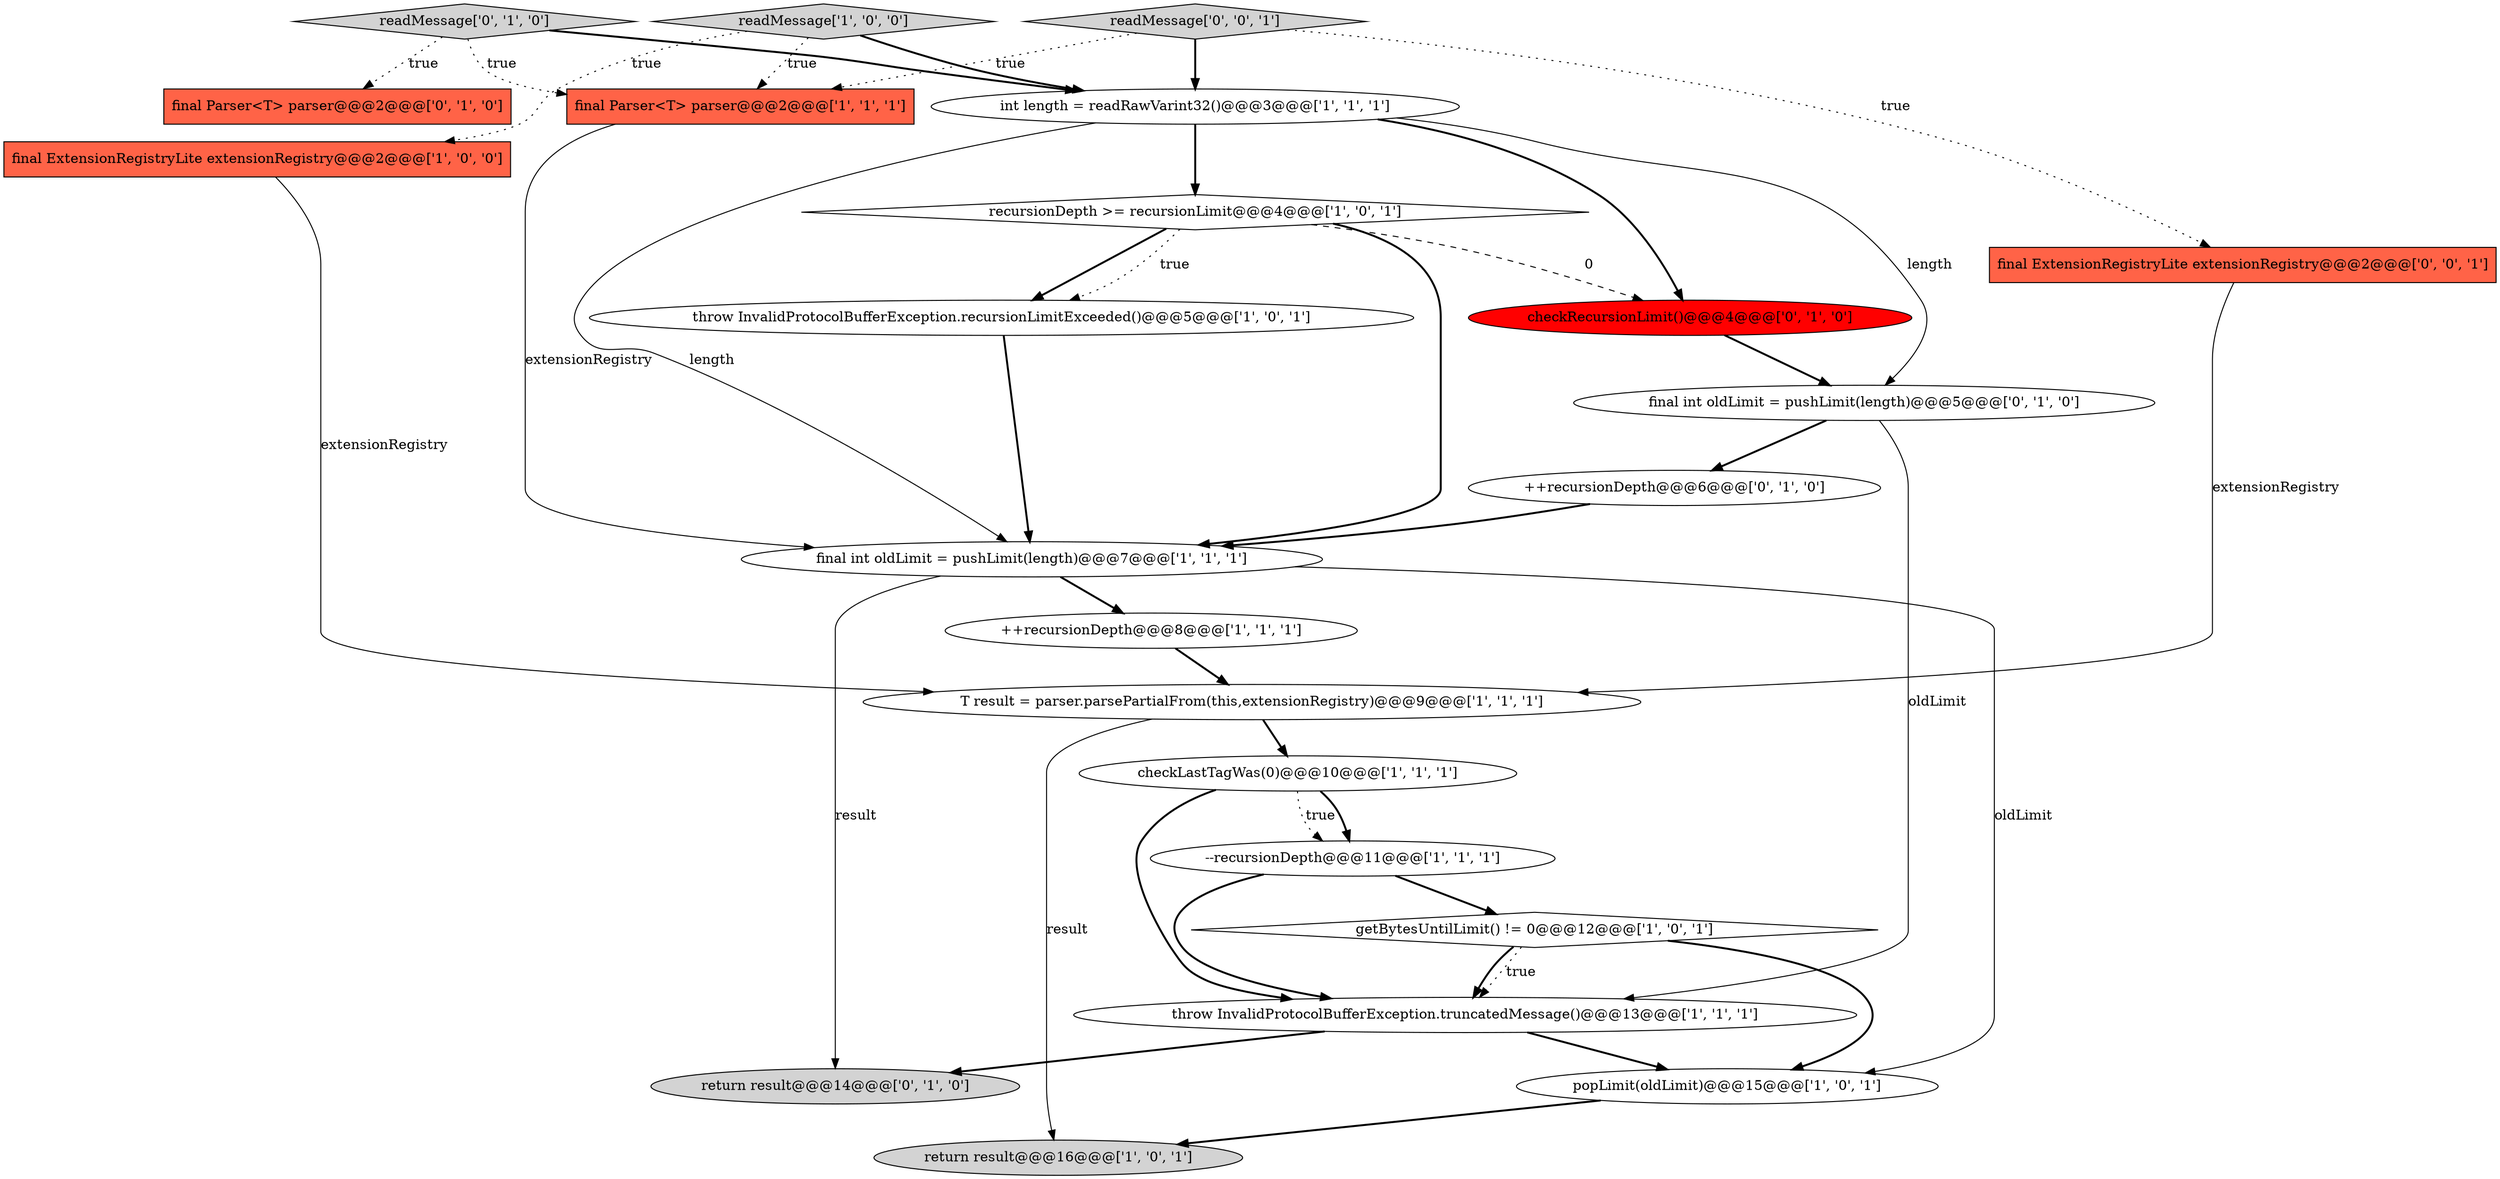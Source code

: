 digraph {
14 [style = filled, label = "final int oldLimit = pushLimit(length)@@@7@@@['1', '1', '1']", fillcolor = white, shape = ellipse image = "AAA0AAABBB1BBB"];
0 [style = filled, label = "int length = readRawVarint32()@@@3@@@['1', '1', '1']", fillcolor = white, shape = ellipse image = "AAA0AAABBB1BBB"];
1 [style = filled, label = "recursionDepth >= recursionLimit@@@4@@@['1', '0', '1']", fillcolor = white, shape = diamond image = "AAA0AAABBB1BBB"];
4 [style = filled, label = "getBytesUntilLimit() != 0@@@12@@@['1', '0', '1']", fillcolor = white, shape = diamond image = "AAA0AAABBB1BBB"];
5 [style = filled, label = "throw InvalidProtocolBufferException.recursionLimitExceeded()@@@5@@@['1', '0', '1']", fillcolor = white, shape = ellipse image = "AAA0AAABBB1BBB"];
16 [style = filled, label = "checkRecursionLimit()@@@4@@@['0', '1', '0']", fillcolor = red, shape = ellipse image = "AAA1AAABBB2BBB"];
11 [style = filled, label = "T result = parser.parsePartialFrom(this,extensionRegistry)@@@9@@@['1', '1', '1']", fillcolor = white, shape = ellipse image = "AAA0AAABBB1BBB"];
19 [style = filled, label = "return result@@@14@@@['0', '1', '0']", fillcolor = lightgray, shape = ellipse image = "AAA0AAABBB2BBB"];
17 [style = filled, label = "readMessage['0', '1', '0']", fillcolor = lightgray, shape = diamond image = "AAA0AAABBB2BBB"];
10 [style = filled, label = "popLimit(oldLimit)@@@15@@@['1', '0', '1']", fillcolor = white, shape = ellipse image = "AAA0AAABBB1BBB"];
18 [style = filled, label = "++recursionDepth@@@6@@@['0', '1', '0']", fillcolor = white, shape = ellipse image = "AAA0AAABBB2BBB"];
7 [style = filled, label = "--recursionDepth@@@11@@@['1', '1', '1']", fillcolor = white, shape = ellipse image = "AAA0AAABBB1BBB"];
6 [style = filled, label = "checkLastTagWas(0)@@@10@@@['1', '1', '1']", fillcolor = white, shape = ellipse image = "AAA0AAABBB1BBB"];
8 [style = filled, label = "return result@@@16@@@['1', '0', '1']", fillcolor = lightgray, shape = ellipse image = "AAA0AAABBB1BBB"];
2 [style = filled, label = "throw InvalidProtocolBufferException.truncatedMessage()@@@13@@@['1', '1', '1']", fillcolor = white, shape = ellipse image = "AAA0AAABBB1BBB"];
20 [style = filled, label = "final int oldLimit = pushLimit(length)@@@5@@@['0', '1', '0']", fillcolor = white, shape = ellipse image = "AAA0AAABBB2BBB"];
12 [style = filled, label = "readMessage['1', '0', '0']", fillcolor = lightgray, shape = diamond image = "AAA0AAABBB1BBB"];
15 [style = filled, label = "final Parser<T> parser@@@2@@@['0', '1', '0']", fillcolor = tomato, shape = box image = "AAA0AAABBB2BBB"];
9 [style = filled, label = "final ExtensionRegistryLite extensionRegistry@@@2@@@['1', '0', '0']", fillcolor = tomato, shape = box image = "AAA0AAABBB1BBB"];
3 [style = filled, label = "++recursionDepth@@@8@@@['1', '1', '1']", fillcolor = white, shape = ellipse image = "AAA0AAABBB1BBB"];
21 [style = filled, label = "final ExtensionRegistryLite extensionRegistry@@@2@@@['0', '0', '1']", fillcolor = tomato, shape = box image = "AAA0AAABBB3BBB"];
22 [style = filled, label = "readMessage['0', '0', '1']", fillcolor = lightgray, shape = diamond image = "AAA0AAABBB3BBB"];
13 [style = filled, label = "final Parser<T> parser@@@2@@@['1', '1', '1']", fillcolor = tomato, shape = box image = "AAA0AAABBB1BBB"];
1->5 [style = bold, label=""];
22->21 [style = dotted, label="true"];
14->3 [style = bold, label=""];
4->10 [style = bold, label=""];
0->16 [style = bold, label=""];
2->19 [style = bold, label=""];
11->8 [style = solid, label="result"];
20->2 [style = solid, label="oldLimit"];
11->6 [style = bold, label=""];
3->11 [style = bold, label=""];
4->2 [style = bold, label=""];
7->4 [style = bold, label=""];
5->14 [style = bold, label=""];
2->10 [style = bold, label=""];
12->0 [style = bold, label=""];
4->2 [style = dotted, label="true"];
6->2 [style = bold, label=""];
20->18 [style = bold, label=""];
12->13 [style = dotted, label="true"];
0->14 [style = solid, label="length"];
17->0 [style = bold, label=""];
17->15 [style = dotted, label="true"];
22->0 [style = bold, label=""];
10->8 [style = bold, label=""];
7->2 [style = bold, label=""];
0->1 [style = bold, label=""];
1->16 [style = dashed, label="0"];
22->13 [style = dotted, label="true"];
9->11 [style = solid, label="extensionRegistry"];
14->10 [style = solid, label="oldLimit"];
6->7 [style = dotted, label="true"];
13->14 [style = solid, label="extensionRegistry"];
1->14 [style = bold, label=""];
6->7 [style = bold, label=""];
17->13 [style = dotted, label="true"];
16->20 [style = bold, label=""];
14->19 [style = solid, label="result"];
18->14 [style = bold, label=""];
1->5 [style = dotted, label="true"];
12->9 [style = dotted, label="true"];
0->20 [style = solid, label="length"];
21->11 [style = solid, label="extensionRegistry"];
}
